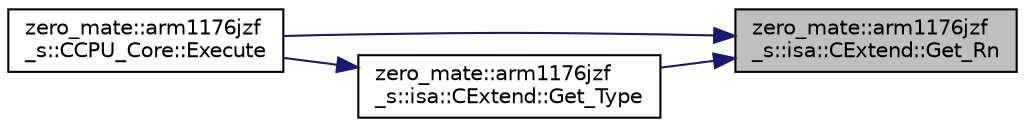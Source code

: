 digraph "zero_mate::arm1176jzf_s::isa::CExtend::Get_Rn"
{
 // LATEX_PDF_SIZE
  bgcolor="transparent";
  edge [fontname="Helvetica",fontsize="10",labelfontname="Helvetica",labelfontsize="10"];
  node [fontname="Helvetica",fontsize="10",shape=record];
  rankdir="RL";
  Node1 [label="zero_mate::arm1176jzf\l_s::isa::CExtend::Get_Rn",height=0.2,width=0.4,color="black", fillcolor="grey75", style="filled", fontcolor="black",tooltip=" "];
  Node1 -> Node2 [dir="back",color="midnightblue",fontsize="10",style="solid",fontname="Helvetica"];
  Node2 [label="zero_mate::arm1176jzf\l_s::CCPU_Core::Execute",height=0.2,width=0.4,color="black",URL="$classzero__mate_1_1arm1176jzf__s_1_1CCPU__Core.html#a6f3ef80bb3c9fbf866338e7d78270bf1",tooltip="Executes an extend instruction."];
  Node1 -> Node3 [dir="back",color="midnightblue",fontsize="10",style="solid",fontname="Helvetica"];
  Node3 [label="zero_mate::arm1176jzf\l_s::isa::CExtend::Get_Type",height=0.2,width=0.4,color="black",URL="$classzero__mate_1_1arm1176jzf__s_1_1isa_1_1CExtend.html#a34b87c39cfa38be1803f20311f9a14dd",tooltip=" "];
  Node3 -> Node2 [dir="back",color="midnightblue",fontsize="10",style="solid",fontname="Helvetica"];
}
